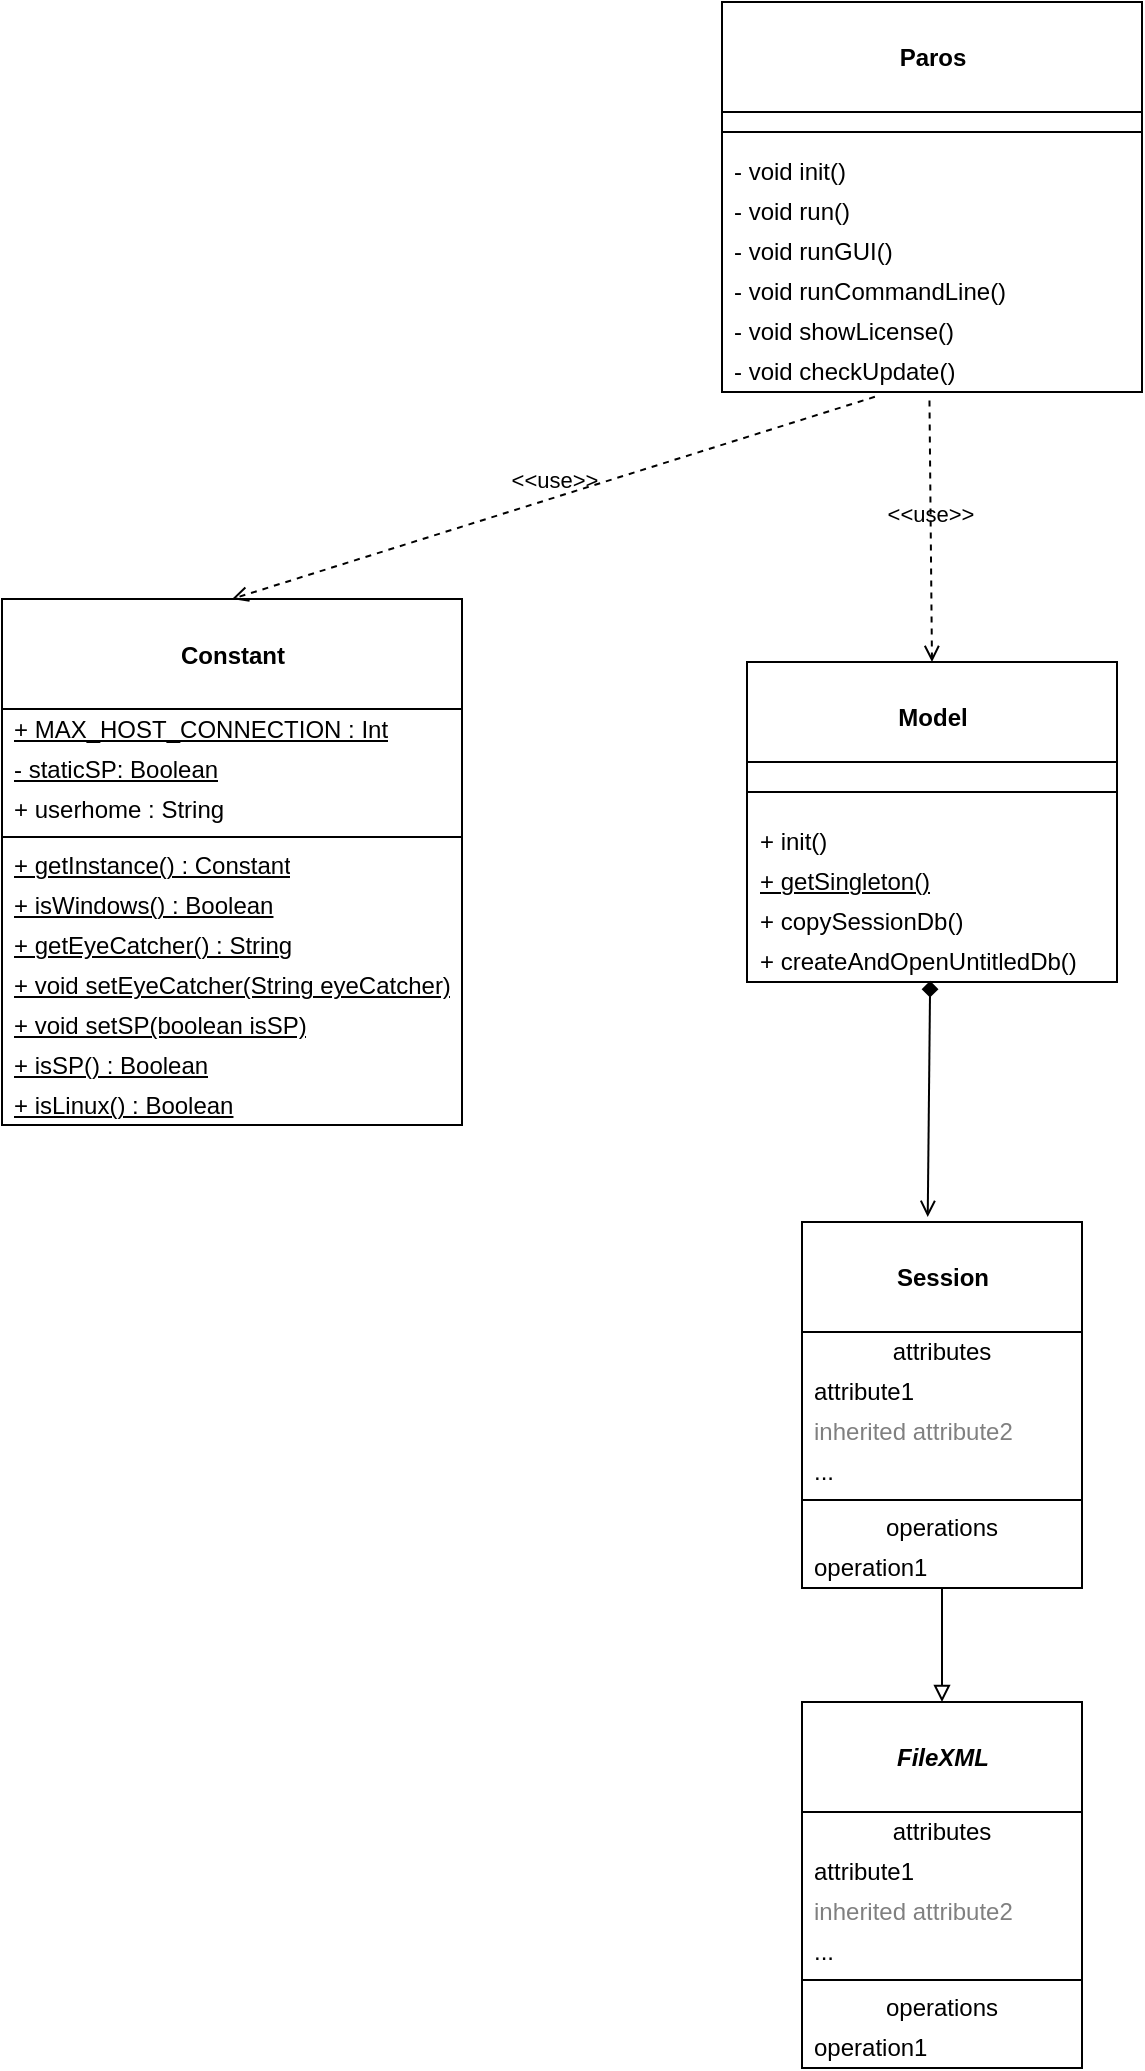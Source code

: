 <mxfile version="15.2.7" type="github">
  <diagram id="X_W6TGiwsRrNaloFk6JN" name="Page-1">
    <mxGraphModel dx="2071" dy="681" grid="1" gridSize="10" guides="1" tooltips="1" connect="1" arrows="1" fold="1" page="1" pageScale="1" pageWidth="850" pageHeight="1100" math="0" shadow="0">
      <root>
        <mxCell id="0" />
        <mxCell id="1" parent="0" />
        <mxCell id="o_ZEjyR7fAlV7eXYk-cl-1" value="&lt;b&gt;&lt;br&gt;Paros&lt;/b&gt;" style="swimlane;fontStyle=0;align=center;verticalAlign=top;childLayout=stackLayout;horizontal=1;startSize=55;horizontalStack=0;resizeParent=1;resizeParentMax=0;resizeLast=0;collapsible=0;marginBottom=0;html=1;" vertex="1" parent="1">
          <mxGeometry x="70" y="100" width="210" height="195" as="geometry" />
        </mxCell>
        <mxCell id="o_ZEjyR7fAlV7eXYk-cl-6" value="" style="line;strokeWidth=1;fillColor=none;align=left;verticalAlign=middle;spacingTop=-1;spacingLeft=3;spacingRight=3;rotatable=0;labelPosition=right;points=[];portConstraint=eastwest;" vertex="1" parent="o_ZEjyR7fAlV7eXYk-cl-1">
          <mxGeometry y="55" width="210" height="20" as="geometry" />
        </mxCell>
        <mxCell id="o_ZEjyR7fAlV7eXYk-cl-8" value="- void init()" style="text;html=1;strokeColor=none;fillColor=none;align=left;verticalAlign=middle;spacingLeft=4;spacingRight=4;overflow=hidden;rotatable=0;points=[[0,0.5],[1,0.5]];portConstraint=eastwest;" vertex="1" parent="o_ZEjyR7fAlV7eXYk-cl-1">
          <mxGeometry y="75" width="210" height="20" as="geometry" />
        </mxCell>
        <mxCell id="o_ZEjyR7fAlV7eXYk-cl-15" value="- void&amp;nbsp;run()" style="text;html=1;strokeColor=none;fillColor=none;align=left;verticalAlign=middle;spacingLeft=4;spacingRight=4;overflow=hidden;rotatable=0;points=[[0,0.5],[1,0.5]];portConstraint=eastwest;" vertex="1" parent="o_ZEjyR7fAlV7eXYk-cl-1">
          <mxGeometry y="95" width="210" height="20" as="geometry" />
        </mxCell>
        <mxCell id="o_ZEjyR7fAlV7eXYk-cl-16" value="- void runGUI()" style="text;html=1;strokeColor=none;fillColor=none;align=left;verticalAlign=middle;spacingLeft=4;spacingRight=4;overflow=hidden;rotatable=0;points=[[0,0.5],[1,0.5]];portConstraint=eastwest;" vertex="1" parent="o_ZEjyR7fAlV7eXYk-cl-1">
          <mxGeometry y="115" width="210" height="20" as="geometry" />
        </mxCell>
        <mxCell id="o_ZEjyR7fAlV7eXYk-cl-17" value="- void runCommandLine()" style="text;html=1;strokeColor=none;fillColor=none;align=left;verticalAlign=middle;spacingLeft=4;spacingRight=4;overflow=hidden;rotatable=0;points=[[0,0.5],[1,0.5]];portConstraint=eastwest;" vertex="1" parent="o_ZEjyR7fAlV7eXYk-cl-1">
          <mxGeometry y="135" width="210" height="20" as="geometry" />
        </mxCell>
        <mxCell id="o_ZEjyR7fAlV7eXYk-cl-87" value="- void showLicense()" style="text;html=1;strokeColor=none;fillColor=none;align=left;verticalAlign=middle;spacingLeft=4;spacingRight=4;overflow=hidden;rotatable=0;points=[[0,0.5],[1,0.5]];portConstraint=eastwest;" vertex="1" parent="o_ZEjyR7fAlV7eXYk-cl-1">
          <mxGeometry y="155" width="210" height="20" as="geometry" />
        </mxCell>
        <mxCell id="o_ZEjyR7fAlV7eXYk-cl-88" value="- void checkUpdate()" style="text;html=1;strokeColor=none;fillColor=none;align=left;verticalAlign=middle;spacingLeft=4;spacingRight=4;overflow=hidden;rotatable=0;points=[[0,0.5],[1,0.5]];portConstraint=eastwest;" vertex="1" parent="o_ZEjyR7fAlV7eXYk-cl-1">
          <mxGeometry y="175" width="210" height="20" as="geometry" />
        </mxCell>
        <mxCell id="o_ZEjyR7fAlV7eXYk-cl-29" value="&lt;br&gt;&lt;b&gt;Constant&lt;/b&gt;" style="swimlane;fontStyle=0;align=center;verticalAlign=top;childLayout=stackLayout;horizontal=1;startSize=55;horizontalStack=0;resizeParent=1;resizeParentMax=0;resizeLast=0;collapsible=0;marginBottom=0;html=1;" vertex="1" parent="1">
          <mxGeometry x="-290" y="398.5" width="230" height="263" as="geometry" />
        </mxCell>
        <mxCell id="o_ZEjyR7fAlV7eXYk-cl-90" value="&lt;u&gt;+ MAX_HOST_CONNECTION : Int&lt;/u&gt;" style="text;html=1;strokeColor=none;fillColor=none;align=left;verticalAlign=middle;spacingLeft=4;spacingRight=4;overflow=hidden;rotatable=0;points=[[0,0.5],[1,0.5]];portConstraint=eastwest;" vertex="1" parent="o_ZEjyR7fAlV7eXYk-cl-29">
          <mxGeometry y="55" width="230" height="20" as="geometry" />
        </mxCell>
        <mxCell id="o_ZEjyR7fAlV7eXYk-cl-89" value="&lt;u&gt;- staticSP: Boolean&lt;/u&gt;" style="text;html=1;strokeColor=none;fillColor=none;align=left;verticalAlign=middle;spacingLeft=4;spacingRight=4;overflow=hidden;rotatable=0;points=[[0,0.5],[1,0.5]];portConstraint=eastwest;" vertex="1" parent="o_ZEjyR7fAlV7eXYk-cl-29">
          <mxGeometry y="75" width="230" height="20" as="geometry" />
        </mxCell>
        <mxCell id="o_ZEjyR7fAlV7eXYk-cl-86" value="+ userhome : String" style="text;html=1;strokeColor=none;fillColor=none;align=left;verticalAlign=middle;spacingLeft=4;spacingRight=4;overflow=hidden;rotatable=0;points=[[0,0.5],[1,0.5]];portConstraint=eastwest;" vertex="1" parent="o_ZEjyR7fAlV7eXYk-cl-29">
          <mxGeometry y="95" width="230" height="20" as="geometry" />
        </mxCell>
        <mxCell id="o_ZEjyR7fAlV7eXYk-cl-34" value="" style="line;strokeWidth=1;fillColor=none;align=left;verticalAlign=middle;spacingTop=-1;spacingLeft=3;spacingRight=3;rotatable=0;labelPosition=right;points=[];portConstraint=eastwest;" vertex="1" parent="o_ZEjyR7fAlV7eXYk-cl-29">
          <mxGeometry y="115" width="230" height="8" as="geometry" />
        </mxCell>
        <mxCell id="o_ZEjyR7fAlV7eXYk-cl-36" value="&lt;u&gt;+ getInstance() : Constant&lt;/u&gt;" style="text;html=1;strokeColor=none;fillColor=none;align=left;verticalAlign=middle;spacingLeft=4;spacingRight=4;overflow=hidden;rotatable=0;points=[[0,0.5],[1,0.5]];portConstraint=eastwest;" vertex="1" parent="o_ZEjyR7fAlV7eXYk-cl-29">
          <mxGeometry y="123" width="230" height="20" as="geometry" />
        </mxCell>
        <mxCell id="o_ZEjyR7fAlV7eXYk-cl-49" value="&lt;u&gt;+ isWindows() : Boolean&lt;/u&gt;" style="text;html=1;strokeColor=none;fillColor=none;align=left;verticalAlign=middle;spacingLeft=4;spacingRight=4;overflow=hidden;rotatable=0;points=[[0,0.5],[1,0.5]];portConstraint=eastwest;" vertex="1" parent="o_ZEjyR7fAlV7eXYk-cl-29">
          <mxGeometry y="143" width="230" height="20" as="geometry" />
        </mxCell>
        <mxCell id="o_ZEjyR7fAlV7eXYk-cl-91" value="&lt;u&gt;+ getEyeCatcher() : String&lt;/u&gt;" style="text;html=1;strokeColor=none;fillColor=none;align=left;verticalAlign=middle;spacingLeft=4;spacingRight=4;overflow=hidden;rotatable=0;points=[[0,0.5],[1,0.5]];portConstraint=eastwest;" vertex="1" parent="o_ZEjyR7fAlV7eXYk-cl-29">
          <mxGeometry y="163" width="230" height="20" as="geometry" />
        </mxCell>
        <mxCell id="o_ZEjyR7fAlV7eXYk-cl-92" value="&lt;u&gt;+ void setEyeCatcher(String eyeCatcher)&lt;/u&gt;" style="text;html=1;strokeColor=none;fillColor=none;align=left;verticalAlign=middle;spacingLeft=4;spacingRight=4;overflow=hidden;rotatable=0;points=[[0,0.5],[1,0.5]];portConstraint=eastwest;" vertex="1" parent="o_ZEjyR7fAlV7eXYk-cl-29">
          <mxGeometry y="183" width="230" height="20" as="geometry" />
        </mxCell>
        <mxCell id="o_ZEjyR7fAlV7eXYk-cl-93" value="&lt;u&gt;+ void setSP(boolean isSP)&lt;/u&gt;" style="text;html=1;strokeColor=none;fillColor=none;align=left;verticalAlign=middle;spacingLeft=4;spacingRight=4;overflow=hidden;rotatable=0;points=[[0,0.5],[1,0.5]];portConstraint=eastwest;" vertex="1" parent="o_ZEjyR7fAlV7eXYk-cl-29">
          <mxGeometry y="203" width="230" height="20" as="geometry" />
        </mxCell>
        <mxCell id="o_ZEjyR7fAlV7eXYk-cl-94" value="&lt;u&gt;+ isSP() : Boolean&lt;/u&gt;" style="text;html=1;strokeColor=none;fillColor=none;align=left;verticalAlign=middle;spacingLeft=4;spacingRight=4;overflow=hidden;rotatable=0;points=[[0,0.5],[1,0.5]];portConstraint=eastwest;" vertex="1" parent="o_ZEjyR7fAlV7eXYk-cl-29">
          <mxGeometry y="223" width="230" height="20" as="geometry" />
        </mxCell>
        <mxCell id="o_ZEjyR7fAlV7eXYk-cl-95" value="&lt;u&gt;+ isLinux() : Boolean&lt;/u&gt;" style="text;html=1;strokeColor=none;fillColor=none;align=left;verticalAlign=middle;spacingLeft=4;spacingRight=4;overflow=hidden;rotatable=0;points=[[0,0.5],[1,0.5]];portConstraint=eastwest;" vertex="1" parent="o_ZEjyR7fAlV7eXYk-cl-29">
          <mxGeometry y="243" width="230" height="20" as="geometry" />
        </mxCell>
        <mxCell id="o_ZEjyR7fAlV7eXYk-cl-37" value="&amp;lt;&amp;lt;use&amp;gt;&amp;gt;" style="endArrow=open;html=1;rounded=0;align=center;verticalAlign=bottom;dashed=1;endFill=0;labelBackgroundColor=none;exitX=0.364;exitY=1.12;exitDx=0;exitDy=0;exitPerimeter=0;entryX=0.5;entryY=0;entryDx=0;entryDy=0;" edge="1" parent="1" source="o_ZEjyR7fAlV7eXYk-cl-88" target="o_ZEjyR7fAlV7eXYk-cl-29">
          <mxGeometry relative="1" as="geometry">
            <mxPoint x="160" y="320" as="sourcePoint" />
            <mxPoint x="250" y="320" as="targetPoint" />
          </mxGeometry>
        </mxCell>
        <mxCell id="o_ZEjyR7fAlV7eXYk-cl-39" value="&lt;br&gt;&lt;b&gt;Model&lt;/b&gt;" style="swimlane;fontStyle=0;align=center;verticalAlign=top;childLayout=stackLayout;horizontal=1;startSize=50;horizontalStack=0;resizeParent=1;resizeParentMax=0;resizeLast=0;collapsible=0;marginBottom=0;html=1;" vertex="1" parent="1">
          <mxGeometry x="82.5" y="430" width="185" height="160" as="geometry" />
        </mxCell>
        <mxCell id="o_ZEjyR7fAlV7eXYk-cl-44" value="" style="line;strokeWidth=1;fillColor=none;align=left;verticalAlign=middle;spacingTop=-1;spacingLeft=3;spacingRight=3;rotatable=0;labelPosition=right;points=[];portConstraint=eastwest;" vertex="1" parent="o_ZEjyR7fAlV7eXYk-cl-39">
          <mxGeometry y="50" width="185" height="30" as="geometry" />
        </mxCell>
        <mxCell id="o_ZEjyR7fAlV7eXYk-cl-46" value="+ init()" style="text;html=1;strokeColor=none;fillColor=none;align=left;verticalAlign=middle;spacingLeft=4;spacingRight=4;overflow=hidden;rotatable=0;points=[[0,0.5],[1,0.5]];portConstraint=eastwest;" vertex="1" parent="o_ZEjyR7fAlV7eXYk-cl-39">
          <mxGeometry y="80" width="185" height="20" as="geometry" />
        </mxCell>
        <mxCell id="o_ZEjyR7fAlV7eXYk-cl-50" value="&lt;u&gt;+ getSingleton()&lt;/u&gt;" style="text;html=1;strokeColor=none;fillColor=none;align=left;verticalAlign=middle;spacingLeft=4;spacingRight=4;overflow=hidden;rotatable=0;points=[[0,0.5],[1,0.5]];portConstraint=eastwest;" vertex="1" parent="o_ZEjyR7fAlV7eXYk-cl-39">
          <mxGeometry y="100" width="185" height="20" as="geometry" />
        </mxCell>
        <mxCell id="o_ZEjyR7fAlV7eXYk-cl-51" value="+ copySessionDb()" style="text;html=1;strokeColor=none;fillColor=none;align=left;verticalAlign=middle;spacingLeft=4;spacingRight=4;overflow=hidden;rotatable=0;points=[[0,0.5],[1,0.5]];portConstraint=eastwest;" vertex="1" parent="o_ZEjyR7fAlV7eXYk-cl-39">
          <mxGeometry y="120" width="185" height="20" as="geometry" />
        </mxCell>
        <mxCell id="o_ZEjyR7fAlV7eXYk-cl-54" value="+ createAndOpenUntitledDb()" style="text;html=1;strokeColor=none;fillColor=none;align=left;verticalAlign=middle;spacingLeft=4;spacingRight=4;overflow=hidden;rotatable=0;points=[[0,0.5],[1,0.5]];portConstraint=eastwest;" vertex="1" parent="o_ZEjyR7fAlV7eXYk-cl-39">
          <mxGeometry y="140" width="185" height="20" as="geometry" />
        </mxCell>
        <mxCell id="o_ZEjyR7fAlV7eXYk-cl-48" value="&amp;lt;&amp;lt;use&amp;gt;&amp;gt;" style="endArrow=open;html=1;rounded=0;align=center;verticalAlign=bottom;dashed=1;endFill=0;labelBackgroundColor=none;entryX=0.5;entryY=0;entryDx=0;entryDy=0;exitX=0.494;exitY=1.212;exitDx=0;exitDy=0;elbow=vertical;exitPerimeter=0;" edge="1" parent="1" source="o_ZEjyR7fAlV7eXYk-cl-88" target="o_ZEjyR7fAlV7eXYk-cl-39">
          <mxGeometry relative="1" as="geometry">
            <mxPoint x="280" y="210" as="sourcePoint" />
            <mxPoint x="510" y="210" as="targetPoint" />
          </mxGeometry>
        </mxCell>
        <mxCell id="o_ZEjyR7fAlV7eXYk-cl-96" style="edgeStyle=none;rounded=0;orthogonalLoop=1;jettySize=auto;html=1;exitX=0.5;exitY=1;exitDx=0;exitDy=0;entryX=0.5;entryY=0;entryDx=0;entryDy=0;startArrow=none;startFill=0;endArrow=block;endFill=0;" edge="1" parent="1" source="o_ZEjyR7fAlV7eXYk-cl-56" target="o_ZEjyR7fAlV7eXYk-cl-67">
          <mxGeometry relative="1" as="geometry" />
        </mxCell>
        <mxCell id="o_ZEjyR7fAlV7eXYk-cl-56" value="&lt;br&gt;&lt;b&gt;Session&lt;/b&gt;&lt;br&gt;" style="swimlane;fontStyle=0;align=center;verticalAlign=top;childLayout=stackLayout;horizontal=1;startSize=55;horizontalStack=0;resizeParent=1;resizeParentMax=0;resizeLast=0;collapsible=0;marginBottom=0;html=1;" vertex="1" parent="1">
          <mxGeometry x="110" y="710" width="140" height="183" as="geometry" />
        </mxCell>
        <mxCell id="o_ZEjyR7fAlV7eXYk-cl-57" value="attributes" style="text;html=1;strokeColor=none;fillColor=none;align=center;verticalAlign=middle;spacingLeft=4;spacingRight=4;overflow=hidden;rotatable=0;points=[[0,0.5],[1,0.5]];portConstraint=eastwest;" vertex="1" parent="o_ZEjyR7fAlV7eXYk-cl-56">
          <mxGeometry y="55" width="140" height="20" as="geometry" />
        </mxCell>
        <mxCell id="o_ZEjyR7fAlV7eXYk-cl-58" value="attribute1" style="text;html=1;strokeColor=none;fillColor=none;align=left;verticalAlign=middle;spacingLeft=4;spacingRight=4;overflow=hidden;rotatable=0;points=[[0,0.5],[1,0.5]];portConstraint=eastwest;" vertex="1" parent="o_ZEjyR7fAlV7eXYk-cl-56">
          <mxGeometry y="75" width="140" height="20" as="geometry" />
        </mxCell>
        <mxCell id="o_ZEjyR7fAlV7eXYk-cl-59" value="inherited attribute2" style="text;html=1;strokeColor=none;fillColor=none;align=left;verticalAlign=middle;spacingLeft=4;spacingRight=4;overflow=hidden;rotatable=0;points=[[0,0.5],[1,0.5]];portConstraint=eastwest;fontColor=#808080;" vertex="1" parent="o_ZEjyR7fAlV7eXYk-cl-56">
          <mxGeometry y="95" width="140" height="20" as="geometry" />
        </mxCell>
        <mxCell id="o_ZEjyR7fAlV7eXYk-cl-60" value="..." style="text;html=1;strokeColor=none;fillColor=none;align=left;verticalAlign=middle;spacingLeft=4;spacingRight=4;overflow=hidden;rotatable=0;points=[[0,0.5],[1,0.5]];portConstraint=eastwest;" vertex="1" parent="o_ZEjyR7fAlV7eXYk-cl-56">
          <mxGeometry y="115" width="140" height="20" as="geometry" />
        </mxCell>
        <mxCell id="o_ZEjyR7fAlV7eXYk-cl-61" value="" style="line;strokeWidth=1;fillColor=none;align=left;verticalAlign=middle;spacingTop=-1;spacingLeft=3;spacingRight=3;rotatable=0;labelPosition=right;points=[];portConstraint=eastwest;" vertex="1" parent="o_ZEjyR7fAlV7eXYk-cl-56">
          <mxGeometry y="135" width="140" height="8" as="geometry" />
        </mxCell>
        <mxCell id="o_ZEjyR7fAlV7eXYk-cl-62" value="operations" style="text;html=1;strokeColor=none;fillColor=none;align=center;verticalAlign=middle;spacingLeft=4;spacingRight=4;overflow=hidden;rotatable=0;points=[[0,0.5],[1,0.5]];portConstraint=eastwest;" vertex="1" parent="o_ZEjyR7fAlV7eXYk-cl-56">
          <mxGeometry y="143" width="140" height="20" as="geometry" />
        </mxCell>
        <mxCell id="o_ZEjyR7fAlV7eXYk-cl-63" value="operation1" style="text;html=1;strokeColor=none;fillColor=none;align=left;verticalAlign=middle;spacingLeft=4;spacingRight=4;overflow=hidden;rotatable=0;points=[[0,0.5],[1,0.5]];portConstraint=eastwest;" vertex="1" parent="o_ZEjyR7fAlV7eXYk-cl-56">
          <mxGeometry y="163" width="140" height="20" as="geometry" />
        </mxCell>
        <mxCell id="o_ZEjyR7fAlV7eXYk-cl-66" style="rounded=0;orthogonalLoop=1;jettySize=auto;html=1;exitX=0.495;exitY=0.97;exitDx=0;exitDy=0;startArrow=diamond;startFill=1;endArrow=open;endFill=0;exitPerimeter=0;entryX=0.449;entryY=-0.014;entryDx=0;entryDy=0;entryPerimeter=0;" edge="1" parent="1" source="o_ZEjyR7fAlV7eXYk-cl-54" target="o_ZEjyR7fAlV7eXYk-cl-56">
          <mxGeometry relative="1" as="geometry">
            <mxPoint x="575" y="535" as="sourcePoint" />
            <mxPoint x="232" y="700" as="targetPoint" />
          </mxGeometry>
        </mxCell>
        <mxCell id="o_ZEjyR7fAlV7eXYk-cl-67" value="&lt;br&gt;&lt;b&gt;&lt;i&gt;FileXML&lt;/i&gt;&lt;/b&gt;&lt;br&gt;" style="swimlane;fontStyle=0;align=center;verticalAlign=top;childLayout=stackLayout;horizontal=1;startSize=55;horizontalStack=0;resizeParent=1;resizeParentMax=0;resizeLast=0;collapsible=0;marginBottom=0;html=1;" vertex="1" parent="1">
          <mxGeometry x="110" y="950" width="140" height="183" as="geometry" />
        </mxCell>
        <mxCell id="o_ZEjyR7fAlV7eXYk-cl-68" value="attributes" style="text;html=1;strokeColor=none;fillColor=none;align=center;verticalAlign=middle;spacingLeft=4;spacingRight=4;overflow=hidden;rotatable=0;points=[[0,0.5],[1,0.5]];portConstraint=eastwest;" vertex="1" parent="o_ZEjyR7fAlV7eXYk-cl-67">
          <mxGeometry y="55" width="140" height="20" as="geometry" />
        </mxCell>
        <mxCell id="o_ZEjyR7fAlV7eXYk-cl-69" value="attribute1" style="text;html=1;strokeColor=none;fillColor=none;align=left;verticalAlign=middle;spacingLeft=4;spacingRight=4;overflow=hidden;rotatable=0;points=[[0,0.5],[1,0.5]];portConstraint=eastwest;" vertex="1" parent="o_ZEjyR7fAlV7eXYk-cl-67">
          <mxGeometry y="75" width="140" height="20" as="geometry" />
        </mxCell>
        <mxCell id="o_ZEjyR7fAlV7eXYk-cl-70" value="inherited attribute2" style="text;html=1;strokeColor=none;fillColor=none;align=left;verticalAlign=middle;spacingLeft=4;spacingRight=4;overflow=hidden;rotatable=0;points=[[0,0.5],[1,0.5]];portConstraint=eastwest;fontColor=#808080;" vertex="1" parent="o_ZEjyR7fAlV7eXYk-cl-67">
          <mxGeometry y="95" width="140" height="20" as="geometry" />
        </mxCell>
        <mxCell id="o_ZEjyR7fAlV7eXYk-cl-71" value="..." style="text;html=1;strokeColor=none;fillColor=none;align=left;verticalAlign=middle;spacingLeft=4;spacingRight=4;overflow=hidden;rotatable=0;points=[[0,0.5],[1,0.5]];portConstraint=eastwest;" vertex="1" parent="o_ZEjyR7fAlV7eXYk-cl-67">
          <mxGeometry y="115" width="140" height="20" as="geometry" />
        </mxCell>
        <mxCell id="o_ZEjyR7fAlV7eXYk-cl-72" value="" style="line;strokeWidth=1;fillColor=none;align=left;verticalAlign=middle;spacingTop=-1;spacingLeft=3;spacingRight=3;rotatable=0;labelPosition=right;points=[];portConstraint=eastwest;" vertex="1" parent="o_ZEjyR7fAlV7eXYk-cl-67">
          <mxGeometry y="135" width="140" height="8" as="geometry" />
        </mxCell>
        <mxCell id="o_ZEjyR7fAlV7eXYk-cl-73" value="operations" style="text;html=1;strokeColor=none;fillColor=none;align=center;verticalAlign=middle;spacingLeft=4;spacingRight=4;overflow=hidden;rotatable=0;points=[[0,0.5],[1,0.5]];portConstraint=eastwest;" vertex="1" parent="o_ZEjyR7fAlV7eXYk-cl-67">
          <mxGeometry y="143" width="140" height="20" as="geometry" />
        </mxCell>
        <mxCell id="o_ZEjyR7fAlV7eXYk-cl-74" value="operation1" style="text;html=1;strokeColor=none;fillColor=none;align=left;verticalAlign=middle;spacingLeft=4;spacingRight=4;overflow=hidden;rotatable=0;points=[[0,0.5],[1,0.5]];portConstraint=eastwest;" vertex="1" parent="o_ZEjyR7fAlV7eXYk-cl-67">
          <mxGeometry y="163" width="140" height="20" as="geometry" />
        </mxCell>
      </root>
    </mxGraphModel>
  </diagram>
</mxfile>
